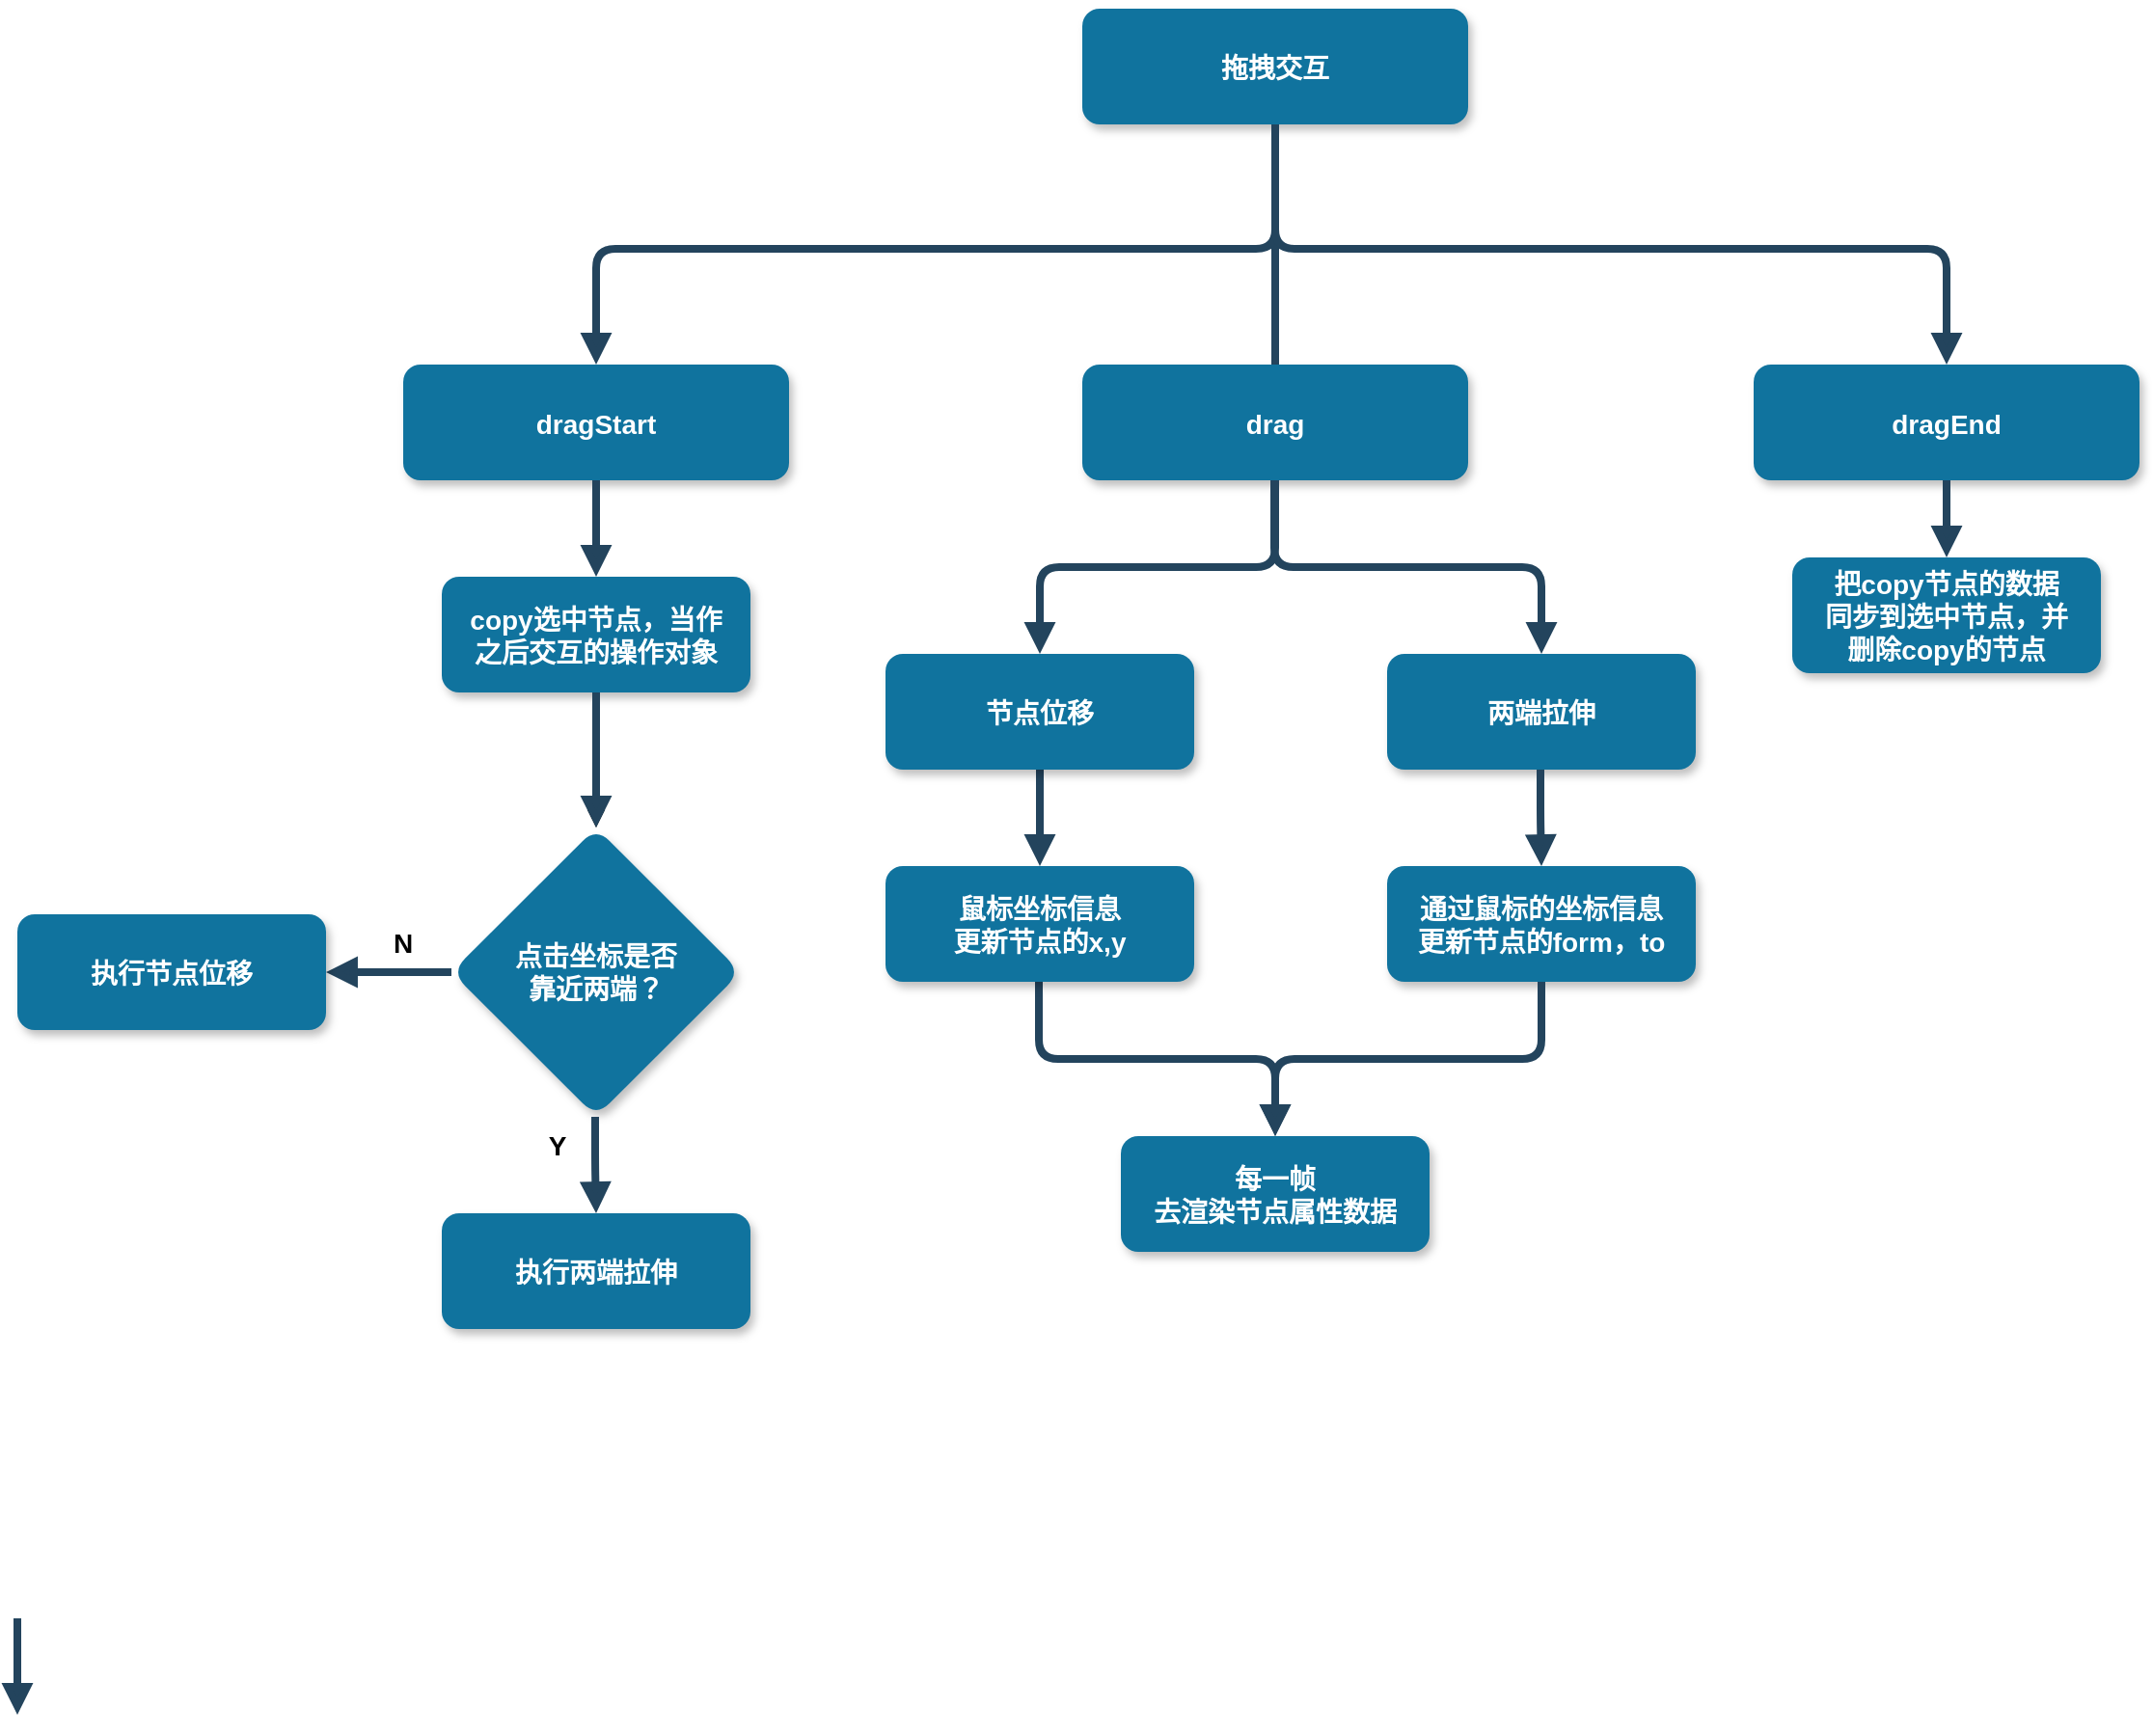 <mxfile version="17.4.4" type="github">
  <diagram name="Page-1" id="97916047-d0de-89f5-080d-49f4d83e522f">
    <mxGraphModel dx="1298" dy="729" grid="1" gridSize="10" guides="1" tooltips="1" connect="1" arrows="1" fold="1" page="1" pageScale="1.5" pageWidth="1169" pageHeight="827" background="none" math="0" shadow="0">
      <root>
        <mxCell id="0" />
        <mxCell id="1" parent="0" />
        <mxCell id="2" value="拖拽交互" style="rounded=1;fillColor=#10739E;strokeColor=none;shadow=1;gradientColor=none;fontStyle=1;fontColor=#FFFFFF;fontSize=14;" parent="1" vertex="1">
          <mxGeometry x="672" y="205.5" width="200" height="60" as="geometry" />
        </mxCell>
        <mxCell id="4" value="dragStart" style="rounded=1;fillColor=#10739E;strokeColor=none;shadow=1;gradientColor=none;fontStyle=1;fontColor=#FFFFFF;fontSize=14;" parent="1" vertex="1">
          <mxGeometry x="320" y="390" width="200" height="60" as="geometry" />
        </mxCell>
        <mxCell id="6" value="dragEnd" style="rounded=1;fillColor=#10739E;strokeColor=none;shadow=1;gradientColor=none;fontStyle=1;fontColor=#FFFFFF;fontSize=14;" parent="1" vertex="1">
          <mxGeometry x="1020" y="390" width="200" height="60" as="geometry" />
        </mxCell>
        <mxCell id="30" value="" style="edgeStyle=elbowEdgeStyle;elbow=vertical;strokeWidth=4;endArrow=block;endFill=1;fontStyle=1;strokeColor=#23445D;" parent="1" target="5" edge="1">
          <mxGeometry x="22" y="165.5" width="100" height="100" as="geometry">
            <mxPoint x="772" y="405.5" as="sourcePoint" />
            <mxPoint x="122" y="165.5" as="targetPoint" />
          </mxGeometry>
        </mxCell>
        <mxCell id="31" value="" style="edgeStyle=elbowEdgeStyle;elbow=vertical;strokeWidth=4;endArrow=block;endFill=1;fontStyle=1;strokeColor=#23445D;exitX=0.5;exitY=1;exitDx=0;exitDy=0;" parent="1" source="2" target="4" edge="1">
          <mxGeometry x="22" y="165.5" width="100" height="100" as="geometry">
            <mxPoint x="770" y="320" as="sourcePoint" />
            <mxPoint x="122" y="165.5" as="targetPoint" />
            <Array as="points">
              <mxPoint x="630" y="330" />
            </Array>
          </mxGeometry>
        </mxCell>
        <mxCell id="5" value="drag" style="rounded=1;fillColor=#10739E;strokeColor=none;shadow=1;gradientColor=none;fontStyle=1;fontColor=#FFFFFF;fontSize=14;" parent="1" vertex="1">
          <mxGeometry x="672" y="390" width="200" height="60" as="geometry" />
        </mxCell>
        <mxCell id="KfJ0Ps1LDmdSnlEMpVgt-55" value="" style="edgeStyle=elbowEdgeStyle;elbow=vertical;strokeWidth=4;endArrow=none;endFill=1;fontStyle=1;strokeColor=#23445D;exitX=0.5;exitY=1;exitDx=0;exitDy=0;" edge="1" parent="1" source="2" target="5">
          <mxGeometry x="22" y="165.5" width="100" height="100" as="geometry">
            <mxPoint x="770" y="320" as="sourcePoint" />
            <mxPoint x="972" y="455.5" as="targetPoint" />
          </mxGeometry>
        </mxCell>
        <mxCell id="KfJ0Ps1LDmdSnlEMpVgt-57" value="" style="edgeStyle=elbowEdgeStyle;elbow=vertical;strokeWidth=4;endArrow=block;endFill=1;fontStyle=1;strokeColor=#23445D;entryX=0.5;entryY=0;entryDx=0;entryDy=0;exitX=0.5;exitY=1;exitDx=0;exitDy=0;" edge="1" parent="1" source="2" target="6">
          <mxGeometry x="273" y="160" width="100" height="100" as="geometry">
            <mxPoint x="840" y="290" as="sourcePoint" />
            <mxPoint x="731" y="444.5" as="targetPoint" />
            <Array as="points">
              <mxPoint x="910" y="330" />
              <mxPoint x="861" y="344.5" />
            </Array>
          </mxGeometry>
        </mxCell>
        <mxCell id="KfJ0Ps1LDmdSnlEMpVgt-66" value="" style="edgeStyle=elbowEdgeStyle;elbow=vertical;strokeWidth=4;endArrow=block;endFill=1;fontStyle=1;strokeColor=#23445D;entryX=0.5;entryY=0;entryDx=0;entryDy=0;exitX=0.5;exitY=1;exitDx=0;exitDy=0;" edge="1" parent="1" source="4" target="KfJ0Ps1LDmdSnlEMpVgt-90">
          <mxGeometry x="-70.5" y="-130" width="100" height="100" as="geometry">
            <mxPoint x="529.5" y="450" as="sourcePoint" />
            <mxPoint x="529.5" y="500" as="targetPoint" />
          </mxGeometry>
        </mxCell>
        <mxCell id="KfJ0Ps1LDmdSnlEMpVgt-68" value="&lt;font color=&quot;#ffffff&quot;&gt;&lt;span style=&quot;font-size: 14px&quot;&gt;&lt;b&gt;点击坐标是否&lt;br&gt;靠近两端？&lt;/b&gt;&lt;/span&gt;&lt;/font&gt;" style="rhombus;whiteSpace=wrap;html=1;fillColor=#10739E;rounded=1;shadow=1;strokeColor=none;strokeWidth=14;" vertex="1" parent="1">
          <mxGeometry x="345" y="630" width="150" height="150" as="geometry" />
        </mxCell>
        <mxCell id="KfJ0Ps1LDmdSnlEMpVgt-70" value="" style="edgeStyle=elbowEdgeStyle;elbow=vertical;strokeWidth=4;endArrow=block;endFill=1;fontStyle=1;strokeColor=#23445D;exitX=0;exitY=0.5;exitDx=0;exitDy=0;entryX=1;entryY=0.5;entryDx=0;entryDy=0;" edge="1" parent="1" source="KfJ0Ps1LDmdSnlEMpVgt-68" target="KfJ0Ps1LDmdSnlEMpVgt-78">
          <mxGeometry x="-500" y="100" width="100" height="100" as="geometry">
            <mxPoint x="250" y="720" as="sourcePoint" />
            <mxPoint x="220" y="820" as="targetPoint" />
            <Array as="points">
              <mxPoint x="310" y="705" />
              <mxPoint x="290" y="720" />
              <mxPoint x="280" y="700" />
              <mxPoint x="230" y="710" />
              <mxPoint x="160" y="700" />
              <mxPoint x="80" y="710" />
            </Array>
          </mxGeometry>
        </mxCell>
        <mxCell id="KfJ0Ps1LDmdSnlEMpVgt-71" value="" style="edgeStyle=elbowEdgeStyle;elbow=vertical;strokeWidth=4;endArrow=block;endFill=1;fontStyle=1;strokeColor=#23445D;entryX=0.5;entryY=0;entryDx=0;entryDy=0;" edge="1" parent="1" target="KfJ0Ps1LDmdSnlEMpVgt-79">
          <mxGeometry x="171.5" y="-130" width="100" height="100" as="geometry">
            <mxPoint x="771.5" y="450" as="sourcePoint" />
            <mxPoint x="771.5" y="500" as="targetPoint" />
          </mxGeometry>
        </mxCell>
        <mxCell id="KfJ0Ps1LDmdSnlEMpVgt-72" value="" style="edgeStyle=elbowEdgeStyle;elbow=vertical;strokeWidth=4;endArrow=block;endFill=1;fontStyle=1;strokeColor=#23445D;entryX=0.5;entryY=0;entryDx=0;entryDy=0;exitX=0.5;exitY=1;exitDx=0;exitDy=0;" edge="1" parent="1" target="KfJ0Ps1LDmdSnlEMpVgt-73">
          <mxGeometry x="-91" y="200" width="100" height="100" as="geometry">
            <mxPoint x="419.5" y="780" as="sourcePoint" />
            <mxPoint x="419.5" y="830" as="targetPoint" />
          </mxGeometry>
        </mxCell>
        <mxCell id="KfJ0Ps1LDmdSnlEMpVgt-73" value="执行两端拉伸" style="rounded=1;fillColor=#10739E;strokeColor=none;shadow=1;gradientColor=none;fontStyle=1;fontColor=#FFFFFF;fontSize=14;" vertex="1" parent="1">
          <mxGeometry x="340" y="830" width="160" height="60" as="geometry" />
        </mxCell>
        <mxCell id="KfJ0Ps1LDmdSnlEMpVgt-74" value="&lt;font color=&quot;#000000&quot;&gt;&lt;b&gt;Y&lt;/b&gt;&lt;/font&gt;" style="text;html=1;strokeColor=none;fillColor=none;align=center;verticalAlign=middle;whiteSpace=wrap;rounded=0;shadow=1;fontSize=14;fontColor=#FFFFFF;" vertex="1" parent="1">
          <mxGeometry x="370" y="780" width="60" height="30" as="geometry" />
        </mxCell>
        <mxCell id="KfJ0Ps1LDmdSnlEMpVgt-76" value="&lt;font color=&quot;#000000&quot;&gt;&lt;b&gt;N&lt;/b&gt;&lt;/font&gt;" style="text;html=1;strokeColor=none;fillColor=none;align=center;verticalAlign=middle;whiteSpace=wrap;rounded=0;shadow=1;fontSize=14;fontColor=#FFFFFF;" vertex="1" parent="1">
          <mxGeometry x="290" y="675" width="60" height="30" as="geometry" />
        </mxCell>
        <mxCell id="KfJ0Ps1LDmdSnlEMpVgt-78" value="执行节点位移" style="rounded=1;fillColor=#10739E;strokeColor=none;shadow=1;gradientColor=none;fontStyle=1;fontColor=#FFFFFF;fontSize=14;" vertex="1" parent="1">
          <mxGeometry x="120" y="675" width="160" height="60" as="geometry" />
        </mxCell>
        <mxCell id="KfJ0Ps1LDmdSnlEMpVgt-79" value="两端拉伸" style="rounded=1;fillColor=#10739E;strokeColor=none;shadow=1;gradientColor=none;fontStyle=1;fontColor=#FFFFFF;fontSize=14;" vertex="1" parent="1">
          <mxGeometry x="830" y="540" width="160" height="60" as="geometry" />
        </mxCell>
        <mxCell id="KfJ0Ps1LDmdSnlEMpVgt-80" value="" style="edgeStyle=elbowEdgeStyle;elbow=vertical;strokeWidth=4;endArrow=block;endFill=1;fontStyle=1;strokeColor=#23445D;entryX=0.5;entryY=0;entryDx=0;entryDy=0;exitX=0.5;exitY=1;exitDx=0;exitDy=0;" edge="1" parent="1" source="KfJ0Ps1LDmdSnlEMpVgt-83" target="KfJ0Ps1LDmdSnlEMpVgt-85">
          <mxGeometry x="-180" y="80" width="100" height="100" as="geometry">
            <mxPoint x="650" y="600" as="sourcePoint" />
            <mxPoint x="420" y="710" as="targetPoint" />
          </mxGeometry>
        </mxCell>
        <mxCell id="KfJ0Ps1LDmdSnlEMpVgt-81" value="" style="edgeStyle=elbowEdgeStyle;elbow=vertical;strokeWidth=4;endArrow=block;endFill=1;fontStyle=1;strokeColor=#23445D;entryX=0.5;entryY=0;entryDx=0;entryDy=0;" edge="1" parent="1" target="KfJ0Ps1LDmdSnlEMpVgt-88">
          <mxGeometry x="49.5" y="130" width="100" height="100" as="geometry">
            <mxPoint x="649.5" y="710" as="sourcePoint" />
            <mxPoint x="649.5" y="760" as="targetPoint" />
          </mxGeometry>
        </mxCell>
        <mxCell id="KfJ0Ps1LDmdSnlEMpVgt-82" value="" style="edgeStyle=elbowEdgeStyle;elbow=vertical;strokeWidth=4;endArrow=block;endFill=1;fontStyle=1;strokeColor=#23445D;entryX=0.5;entryY=0;entryDx=0;entryDy=0;" edge="1" parent="1">
          <mxGeometry x="-480" y="460" width="100" height="100" as="geometry">
            <mxPoint x="120" y="1040" as="sourcePoint" />
            <mxPoint x="120" y="1090" as="targetPoint" />
          </mxGeometry>
        </mxCell>
        <mxCell id="KfJ0Ps1LDmdSnlEMpVgt-83" value="节点位移" style="rounded=1;fillColor=#10739E;strokeColor=none;shadow=1;gradientColor=none;fontStyle=1;fontColor=#FFFFFF;fontSize=14;" vertex="1" parent="1">
          <mxGeometry x="570" y="540" width="160" height="60" as="geometry" />
        </mxCell>
        <mxCell id="KfJ0Ps1LDmdSnlEMpVgt-84" value="" style="edgeStyle=elbowEdgeStyle;elbow=vertical;strokeWidth=4;endArrow=block;endFill=1;fontStyle=1;strokeColor=#23445D;entryX=0.5;entryY=0;entryDx=0;entryDy=0;exitX=0.5;exitY=1;exitDx=0;exitDy=0;" edge="1" parent="1" source="5" target="KfJ0Ps1LDmdSnlEMpVgt-83">
          <mxGeometry x="110" y="-120" width="100" height="100" as="geometry">
            <mxPoint x="710" y="460" as="sourcePoint" />
            <mxPoint x="848.5" y="550" as="targetPoint" />
          </mxGeometry>
        </mxCell>
        <mxCell id="KfJ0Ps1LDmdSnlEMpVgt-85" value="鼠标坐标信息&#xa;更新节点的x,y" style="rounded=1;fillColor=#10739E;strokeColor=none;shadow=1;gradientColor=none;fontStyle=1;fontColor=#FFFFFF;fontSize=14;" vertex="1" parent="1">
          <mxGeometry x="570" y="650" width="160" height="60" as="geometry" />
        </mxCell>
        <mxCell id="KfJ0Ps1LDmdSnlEMpVgt-86" value="通过鼠标的坐标信息&#xa;更新节点的form，to" style="rounded=1;fillColor=#10739E;strokeColor=none;shadow=1;gradientColor=none;fontStyle=1;fontColor=#FFFFFF;fontSize=14;" vertex="1" parent="1">
          <mxGeometry x="830" y="650" width="160" height="60" as="geometry" />
        </mxCell>
        <mxCell id="KfJ0Ps1LDmdSnlEMpVgt-87" value="" style="edgeStyle=elbowEdgeStyle;elbow=vertical;strokeWidth=4;endArrow=block;endFill=1;fontStyle=1;strokeColor=#23445D;exitX=0.5;exitY=1;exitDx=0;exitDy=0;entryX=0.5;entryY=0;entryDx=0;entryDy=0;" edge="1" parent="1" target="KfJ0Ps1LDmdSnlEMpVgt-86">
          <mxGeometry x="79.5" y="80" width="100" height="100" as="geometry">
            <mxPoint x="909.5" y="600" as="sourcePoint" />
            <mxPoint x="909.5" y="650" as="targetPoint" />
          </mxGeometry>
        </mxCell>
        <mxCell id="KfJ0Ps1LDmdSnlEMpVgt-88" value="每一帧&#xa;去渲染节点属性数据" style="rounded=1;fillColor=#10739E;strokeColor=none;shadow=1;gradientColor=none;fontStyle=1;fontColor=#FFFFFF;fontSize=14;" vertex="1" parent="1">
          <mxGeometry x="692" y="790" width="160" height="60" as="geometry" />
        </mxCell>
        <mxCell id="KfJ0Ps1LDmdSnlEMpVgt-89" value="" style="edgeStyle=elbowEdgeStyle;elbow=vertical;strokeWidth=4;endArrow=block;endFill=1;fontStyle=1;strokeColor=#23445D;entryX=0.5;entryY=0;entryDx=0;entryDy=0;" edge="1" parent="1" target="KfJ0Ps1LDmdSnlEMpVgt-88">
          <mxGeometry x="310" y="130" width="100" height="100" as="geometry">
            <mxPoint x="910" y="710" as="sourcePoint" />
            <mxPoint x="1032.5" y="770" as="targetPoint" />
          </mxGeometry>
        </mxCell>
        <mxCell id="KfJ0Ps1LDmdSnlEMpVgt-92" value="" style="edgeStyle=orthogonalEdgeStyle;rounded=0;orthogonalLoop=1;jettySize=auto;html=1;fontSize=14;fontColor=#000000;" edge="1" parent="1" source="KfJ0Ps1LDmdSnlEMpVgt-90" target="KfJ0Ps1LDmdSnlEMpVgt-68">
          <mxGeometry relative="1" as="geometry" />
        </mxCell>
        <mxCell id="KfJ0Ps1LDmdSnlEMpVgt-90" value="copy选中节点，当作&#xa;之后交互的操作对象" style="rounded=1;fillColor=#10739E;strokeColor=none;shadow=1;gradientColor=none;fontStyle=1;fontColor=#FFFFFF;fontSize=14;" vertex="1" parent="1">
          <mxGeometry x="340" y="500" width="160" height="60" as="geometry" />
        </mxCell>
        <mxCell id="KfJ0Ps1LDmdSnlEMpVgt-91" value="" style="edgeStyle=elbowEdgeStyle;elbow=vertical;strokeWidth=4;endArrow=block;endFill=1;fontStyle=1;strokeColor=#23445D;entryX=0.5;entryY=0;entryDx=0;entryDy=0;exitX=0.5;exitY=1;exitDx=0;exitDy=0;" edge="1" parent="1" source="KfJ0Ps1LDmdSnlEMpVgt-90" target="KfJ0Ps1LDmdSnlEMpVgt-68">
          <mxGeometry x="-360" y="330" width="100" height="100" as="geometry">
            <mxPoint x="420" y="580" as="sourcePoint" />
            <mxPoint x="240" y="960" as="targetPoint" />
          </mxGeometry>
        </mxCell>
        <mxCell id="KfJ0Ps1LDmdSnlEMpVgt-93" value="把copy节点的数据&#xa;同步到选中节点，并&#xa;删除copy的节点" style="rounded=1;fillColor=#10739E;strokeColor=none;shadow=1;gradientColor=none;fontStyle=1;fontColor=#FFFFFF;fontSize=14;" vertex="1" parent="1">
          <mxGeometry x="1040" y="490" width="160" height="60" as="geometry" />
        </mxCell>
        <mxCell id="KfJ0Ps1LDmdSnlEMpVgt-94" value="" style="edgeStyle=elbowEdgeStyle;elbow=vertical;strokeWidth=4;endArrow=block;endFill=1;fontStyle=1;strokeColor=#23445D;exitX=0.5;exitY=1;exitDx=0;exitDy=0;entryX=0.5;entryY=0;entryDx=0;entryDy=0;" edge="1" parent="1" source="6" target="KfJ0Ps1LDmdSnlEMpVgt-93">
          <mxGeometry x="-136" y="330" width="100" height="100" as="geometry">
            <mxPoint x="1244" y="920" as="sourcePoint" />
            <mxPoint x="1144" y="490" as="targetPoint" />
          </mxGeometry>
        </mxCell>
      </root>
    </mxGraphModel>
  </diagram>
</mxfile>
